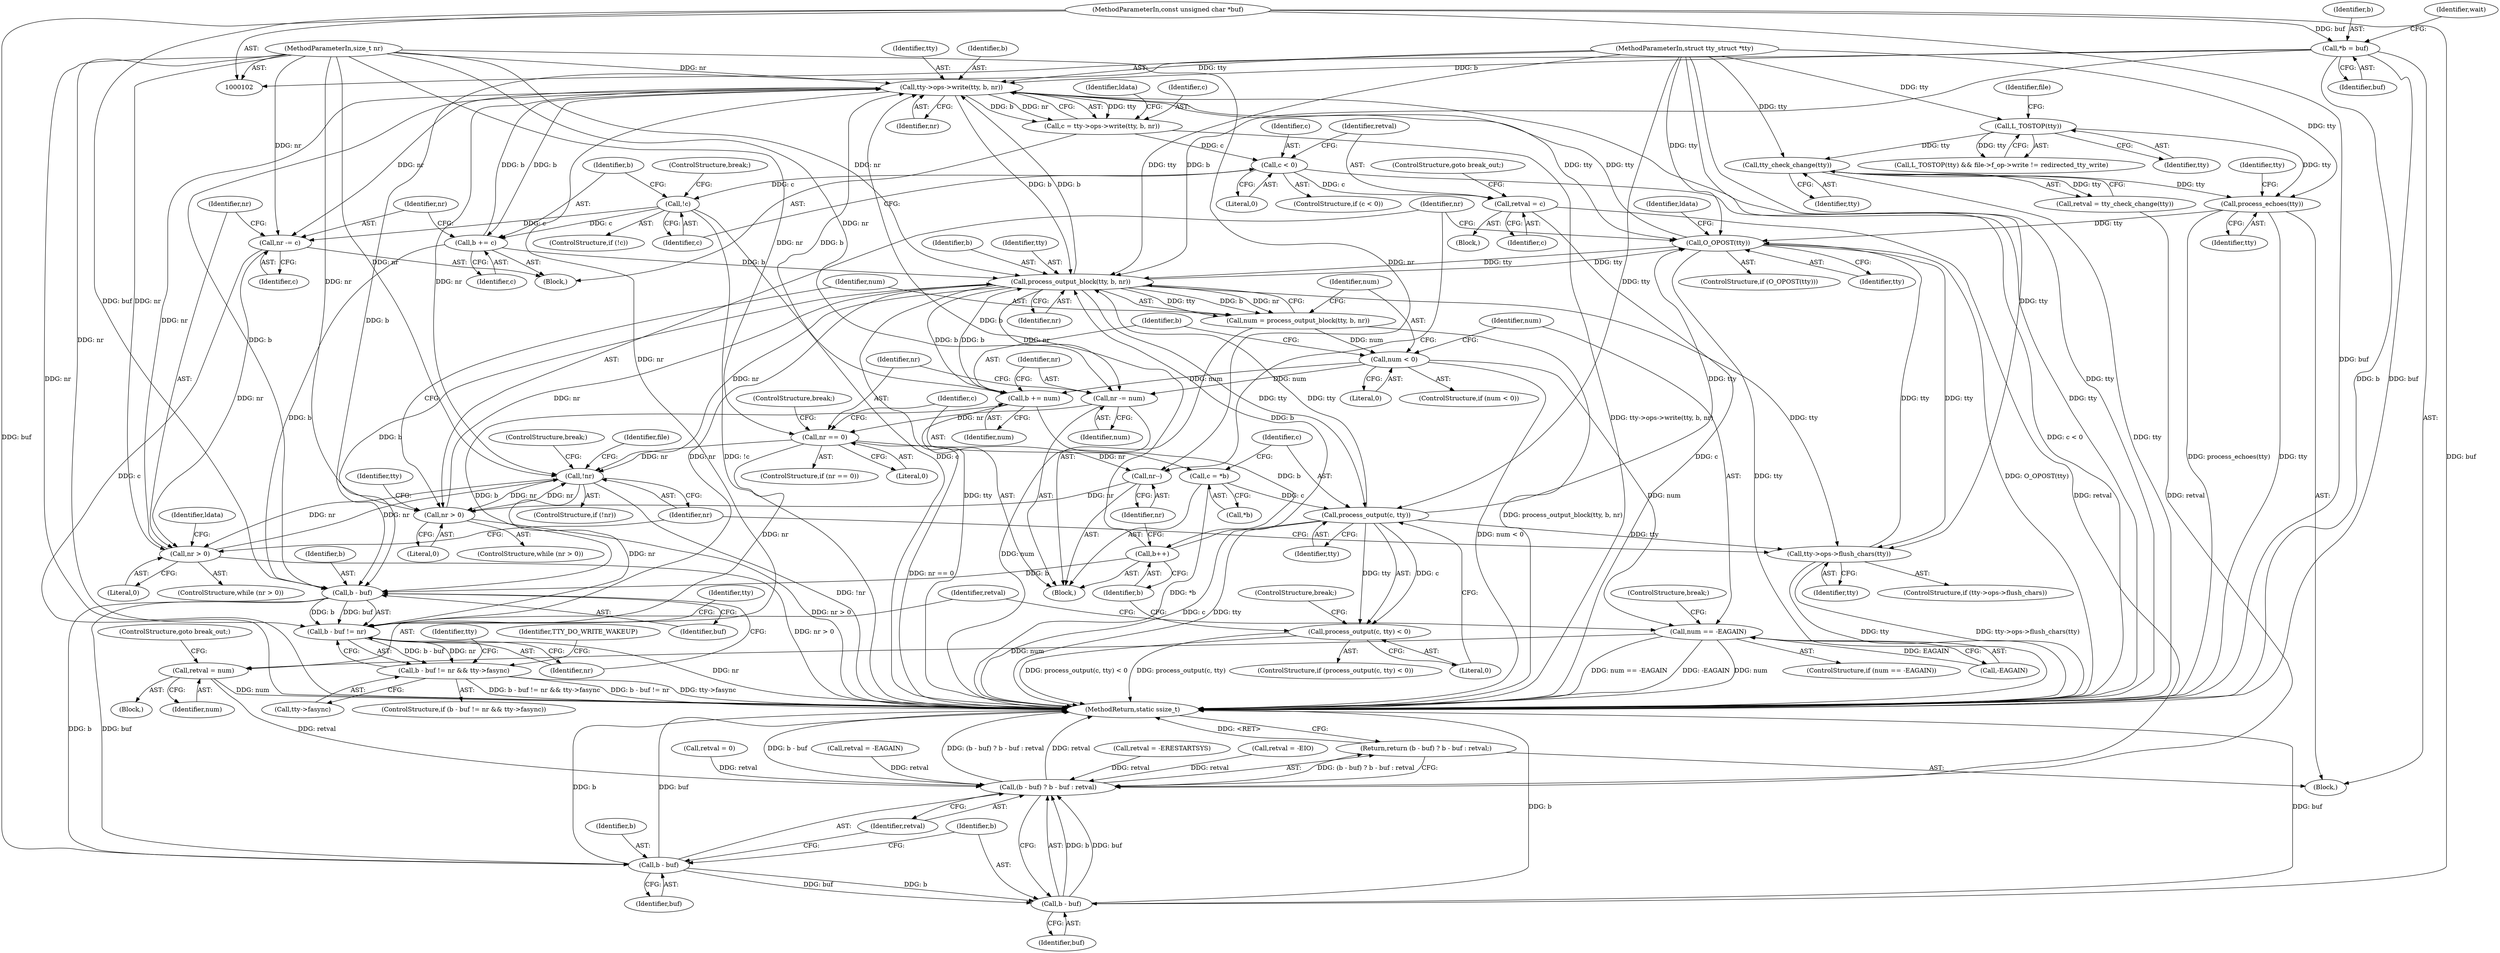 digraph "0_linux_4291086b1f081b869c6d79e5b7441633dc3ace00@API" {
"1000273" [label="(Call,tty->ops->write(tty, b, nr))"];
"1000189" [label="(Call,O_OPOST(tty))"];
"1000200" [label="(Call,process_output_block(tty, b, nr))"];
"1000236" [label="(Call,process_output(c, tty))"];
"1000230" [label="(Call,c = *b)"];
"1000103" [label="(MethodParameterIn,struct tty_struct *tty)"];
"1000273" [label="(Call,tty->ops->write(tty, b, nr))"];
"1000295" [label="(Call,b += c)"];
"1000292" [label="(Call,!c)"];
"1000283" [label="(Call,c < 0)"];
"1000271" [label="(Call,c = tty->ops->write(tty, b, nr))"];
"1000109" [label="(Call,*b = buf)"];
"1000105" [label="(MethodParameterIn,const unsigned char *buf)"];
"1000241" [label="(Call,b++)"];
"1000219" [label="(Call,b += num)"];
"1000205" [label="(Call,num < 0)"];
"1000198" [label="(Call,num = process_output_block(tty, b, nr))"];
"1000262" [label="(Call,nr > 0)"];
"1000302" [label="(Call,!nr)"];
"1000193" [label="(Call,nr > 0)"];
"1000243" [label="(Call,nr--)"];
"1000226" [label="(Call,nr == 0)"];
"1000222" [label="(Call,nr -= num)"];
"1000106" [label="(MethodParameterIn,size_t nr)"];
"1000298" [label="(Call,nr -= c)"];
"1000145" [label="(Call,process_echoes(tty))"];
"1000122" [label="(Call,L_TOSTOP(tty))"];
"1000134" [label="(Call,tty_check_change(tty))"];
"1000251" [label="(Call,tty->ops->flush_chars(tty))"];
"1000210" [label="(Call,num == -EAGAIN)"];
"1000215" [label="(Call,retval = num)"];
"1000360" [label="(Call,(b - buf) ? b - buf : retval)"];
"1000359" [label="(Return,return (b - buf) ? b - buf : retval;)"];
"1000287" [label="(Call,retval = c)"];
"1000341" [label="(Call,b - buf)"];
"1000340" [label="(Call,b - buf != nr)"];
"1000339" [label="(Call,b - buf != nr && tty->fasync)"];
"1000361" [label="(Call,b - buf)"];
"1000364" [label="(Call,b - buf)"];
"1000235" [label="(Call,process_output(c, tty) < 0)"];
"1000227" [label="(Identifier,nr)"];
"1000365" [label="(Identifier,b)"];
"1000193" [label="(Call,nr > 0)"];
"1000202" [label="(Identifier,b)"];
"1000295" [label="(Call,b += c)"];
"1000287" [label="(Call,retval = c)"];
"1000302" [label="(Call,!nr)"];
"1000269" [label="(Identifier,ldata)"];
"1000243" [label="(Call,nr--)"];
"1000300" [label="(Identifier,c)"];
"1000194" [label="(Identifier,nr)"];
"1000210" [label="(Call,num == -EAGAIN)"];
"1000296" [label="(Identifier,b)"];
"1000223" [label="(Identifier,nr)"];
"1000212" [label="(Call,-EAGAIN)"];
"1000218" [label="(ControlStructure,goto break_out;)"];
"1000242" [label="(Identifier,b)"];
"1000272" [label="(Identifier,c)"];
"1000262" [label="(Call,nr > 0)"];
"1000297" [label="(Identifier,c)"];
"1000188" [label="(ControlStructure,if (O_OPOST(tty)))"];
"1000221" [label="(Identifier,num)"];
"1000200" [label="(Call,process_output_block(tty, b, nr))"];
"1000341" [label="(Call,b - buf)"];
"1000106" [label="(MethodParameterIn,size_t nr)"];
"1000338" [label="(ControlStructure,if (b - buf != nr && tty->fasync))"];
"1000301" [label="(ControlStructure,if (!nr))"];
"1000183" [label="(Call,retval = -EIO)"];
"1000225" [label="(ControlStructure,if (nr == 0))"];
"1000346" [label="(Identifier,tty)"];
"1000215" [label="(Call,retval = num)"];
"1000103" [label="(MethodParameterIn,struct tty_struct *tty)"];
"1000244" [label="(Identifier,nr)"];
"1000203" [label="(Identifier,nr)"];
"1000251" [label="(Call,tty->ops->flush_chars(tty))"];
"1000117" [label="(Call,retval = 0)"];
"1000274" [label="(Identifier,tty)"];
"1000217" [label="(Identifier,num)"];
"1000248" [label="(Identifier,tty)"];
"1000361" [label="(Call,b - buf)"];
"1000204" [label="(ControlStructure,if (num < 0))"];
"1000234" [label="(ControlStructure,if (process_output(c, tty) < 0))"];
"1000288" [label="(Identifier,retval)"];
"1000261" [label="(ControlStructure,while (nr > 0))"];
"1000214" [label="(ControlStructure,break;)"];
"1000362" [label="(Identifier,b)"];
"1000146" [label="(Identifier,tty)"];
"1000273" [label="(Call,tty->ops->write(tty, b, nr))"];
"1000198" [label="(Call,num = process_output_block(tty, b, nr))"];
"1000349" [label="(Identifier,TTY_DO_WRITE_WAKEUP)"];
"1000122" [label="(Call,L_TOSTOP(tty))"];
"1000224" [label="(Identifier,num)"];
"1000127" [label="(Identifier,file)"];
"1000241" [label="(Call,b++)"];
"1000342" [label="(Identifier,b)"];
"1000304" [label="(ControlStructure,break;)"];
"1000292" [label="(Call,!c)"];
"1000275" [label="(Identifier,b)"];
"1000228" [label="(Literal,0)"];
"1000284" [label="(Identifier,c)"];
"1000367" [label="(Identifier,retval)"];
"1000360" [label="(Call,(b - buf) ? b - buf : retval)"];
"1000286" [label="(Block,)"];
"1000359" [label="(Return,return (b - buf) ? b - buf : retval;)"];
"1000222" [label="(Call,nr -= num)"];
"1000299" [label="(Identifier,nr)"];
"1000113" [label="(Identifier,wait)"];
"1000134" [label="(Call,tty_check_change(tty))"];
"1000357" [label="(Identifier,tty)"];
"1000240" [label="(ControlStructure,break;)"];
"1000236" [label="(Call,process_output(c, tty))"];
"1000280" [label="(Identifier,ldata)"];
"1000235" [label="(Call,process_output(c, tty) < 0)"];
"1000196" [label="(Block,)"];
"1000290" [label="(ControlStructure,goto break_out;)"];
"1000150" [label="(Identifier,tty)"];
"1000109" [label="(Call,*b = buf)"];
"1000265" [label="(Block,)"];
"1000283" [label="(Call,c < 0)"];
"1000252" [label="(Identifier,tty)"];
"1000289" [label="(Identifier,c)"];
"1000339" [label="(Call,b - buf != nr && tty->fasync)"];
"1000303" [label="(Identifier,nr)"];
"1000219" [label="(Call,b += num)"];
"1000294" [label="(ControlStructure,break;)"];
"1000364" [label="(Call,b - buf)"];
"1000340" [label="(Call,b - buf != nr)"];
"1000229" [label="(ControlStructure,break;)"];
"1000192" [label="(ControlStructure,while (nr > 0))"];
"1000195" [label="(Literal,0)"];
"1000231" [label="(Identifier,c)"];
"1000105" [label="(MethodParameterIn,const unsigned char *buf)"];
"1000257" [label="(Identifier,ldata)"];
"1000343" [label="(Identifier,buf)"];
"1000245" [label="(ControlStructure,if (tty->ops->flush_chars))"];
"1000132" [label="(Call,retval = tty_check_change(tty))"];
"1000363" [label="(Identifier,buf)"];
"1000123" [label="(Identifier,tty)"];
"1000298" [label="(Call,nr -= c)"];
"1000271" [label="(Call,c = tty->ops->write(tty, b, nr))"];
"1000368" [label="(MethodReturn,static ssize_t)"];
"1000111" [label="(Identifier,buf)"];
"1000237" [label="(Identifier,c)"];
"1000226" [label="(Call,nr == 0)"];
"1000209" [label="(ControlStructure,if (num == -EAGAIN))"];
"1000145" [label="(Call,process_echoes(tty))"];
"1000206" [label="(Identifier,num)"];
"1000205" [label="(Call,num < 0)"];
"1000135" [label="(Identifier,tty)"];
"1000285" [label="(Literal,0)"];
"1000207" [label="(Literal,0)"];
"1000312" [label="(Call,retval = -EAGAIN)"];
"1000238" [label="(Identifier,tty)"];
"1000308" [label="(Identifier,file)"];
"1000121" [label="(Call,L_TOSTOP(tty) && file->f_op->write != redirected_tty_write)"];
"1000201" [label="(Identifier,tty)"];
"1000211" [label="(Identifier,num)"];
"1000291" [label="(ControlStructure,if (!c))"];
"1000208" [label="(Block,)"];
"1000189" [label="(Call,O_OPOST(tty))"];
"1000276" [label="(Identifier,nr)"];
"1000232" [label="(Call,*b)"];
"1000282" [label="(ControlStructure,if (c < 0))"];
"1000216" [label="(Identifier,retval)"];
"1000107" [label="(Block,)"];
"1000264" [label="(Literal,0)"];
"1000163" [label="(Call,retval = -ERESTARTSYS)"];
"1000190" [label="(Identifier,tty)"];
"1000293" [label="(Identifier,c)"];
"1000345" [label="(Call,tty->fasync)"];
"1000263" [label="(Identifier,nr)"];
"1000220" [label="(Identifier,b)"];
"1000199" [label="(Identifier,num)"];
"1000230" [label="(Call,c = *b)"];
"1000344" [label="(Identifier,nr)"];
"1000366" [label="(Identifier,buf)"];
"1000239" [label="(Literal,0)"];
"1000110" [label="(Identifier,b)"];
"1000273" -> "1000271"  [label="AST: "];
"1000273" -> "1000276"  [label="CFG: "];
"1000274" -> "1000273"  [label="AST: "];
"1000275" -> "1000273"  [label="AST: "];
"1000276" -> "1000273"  [label="AST: "];
"1000271" -> "1000273"  [label="CFG: "];
"1000273" -> "1000368"  [label="DDG: tty"];
"1000273" -> "1000189"  [label="DDG: tty"];
"1000273" -> "1000200"  [label="DDG: b"];
"1000273" -> "1000271"  [label="DDG: tty"];
"1000273" -> "1000271"  [label="DDG: b"];
"1000273" -> "1000271"  [label="DDG: nr"];
"1000189" -> "1000273"  [label="DDG: tty"];
"1000103" -> "1000273"  [label="DDG: tty"];
"1000295" -> "1000273"  [label="DDG: b"];
"1000109" -> "1000273"  [label="DDG: b"];
"1000200" -> "1000273"  [label="DDG: b"];
"1000241" -> "1000273"  [label="DDG: b"];
"1000219" -> "1000273"  [label="DDG: b"];
"1000262" -> "1000273"  [label="DDG: nr"];
"1000106" -> "1000273"  [label="DDG: nr"];
"1000273" -> "1000295"  [label="DDG: b"];
"1000273" -> "1000298"  [label="DDG: nr"];
"1000273" -> "1000302"  [label="DDG: nr"];
"1000273" -> "1000341"  [label="DDG: b"];
"1000273" -> "1000340"  [label="DDG: nr"];
"1000189" -> "1000188"  [label="AST: "];
"1000189" -> "1000190"  [label="CFG: "];
"1000190" -> "1000189"  [label="AST: "];
"1000194" -> "1000189"  [label="CFG: "];
"1000257" -> "1000189"  [label="CFG: "];
"1000189" -> "1000368"  [label="DDG: tty"];
"1000189" -> "1000368"  [label="DDG: O_OPOST(tty)"];
"1000200" -> "1000189"  [label="DDG: tty"];
"1000236" -> "1000189"  [label="DDG: tty"];
"1000145" -> "1000189"  [label="DDG: tty"];
"1000251" -> "1000189"  [label="DDG: tty"];
"1000103" -> "1000189"  [label="DDG: tty"];
"1000189" -> "1000200"  [label="DDG: tty"];
"1000189" -> "1000251"  [label="DDG: tty"];
"1000200" -> "1000198"  [label="AST: "];
"1000200" -> "1000203"  [label="CFG: "];
"1000201" -> "1000200"  [label="AST: "];
"1000202" -> "1000200"  [label="AST: "];
"1000203" -> "1000200"  [label="AST: "];
"1000198" -> "1000200"  [label="CFG: "];
"1000200" -> "1000368"  [label="DDG: tty"];
"1000200" -> "1000198"  [label="DDG: tty"];
"1000200" -> "1000198"  [label="DDG: b"];
"1000200" -> "1000198"  [label="DDG: nr"];
"1000236" -> "1000200"  [label="DDG: tty"];
"1000103" -> "1000200"  [label="DDG: tty"];
"1000295" -> "1000200"  [label="DDG: b"];
"1000109" -> "1000200"  [label="DDG: b"];
"1000241" -> "1000200"  [label="DDG: b"];
"1000219" -> "1000200"  [label="DDG: b"];
"1000193" -> "1000200"  [label="DDG: nr"];
"1000106" -> "1000200"  [label="DDG: nr"];
"1000200" -> "1000219"  [label="DDG: b"];
"1000200" -> "1000222"  [label="DDG: nr"];
"1000200" -> "1000236"  [label="DDG: tty"];
"1000200" -> "1000251"  [label="DDG: tty"];
"1000200" -> "1000302"  [label="DDG: nr"];
"1000200" -> "1000341"  [label="DDG: b"];
"1000200" -> "1000340"  [label="DDG: nr"];
"1000236" -> "1000235"  [label="AST: "];
"1000236" -> "1000238"  [label="CFG: "];
"1000237" -> "1000236"  [label="AST: "];
"1000238" -> "1000236"  [label="AST: "];
"1000239" -> "1000236"  [label="CFG: "];
"1000236" -> "1000368"  [label="DDG: c"];
"1000236" -> "1000368"  [label="DDG: tty"];
"1000236" -> "1000235"  [label="DDG: c"];
"1000236" -> "1000235"  [label="DDG: tty"];
"1000230" -> "1000236"  [label="DDG: c"];
"1000103" -> "1000236"  [label="DDG: tty"];
"1000236" -> "1000251"  [label="DDG: tty"];
"1000230" -> "1000196"  [label="AST: "];
"1000230" -> "1000232"  [label="CFG: "];
"1000231" -> "1000230"  [label="AST: "];
"1000232" -> "1000230"  [label="AST: "];
"1000237" -> "1000230"  [label="CFG: "];
"1000230" -> "1000368"  [label="DDG: *b"];
"1000103" -> "1000102"  [label="AST: "];
"1000103" -> "1000368"  [label="DDG: tty"];
"1000103" -> "1000122"  [label="DDG: tty"];
"1000103" -> "1000134"  [label="DDG: tty"];
"1000103" -> "1000145"  [label="DDG: tty"];
"1000103" -> "1000251"  [label="DDG: tty"];
"1000295" -> "1000265"  [label="AST: "];
"1000295" -> "1000297"  [label="CFG: "];
"1000296" -> "1000295"  [label="AST: "];
"1000297" -> "1000295"  [label="AST: "];
"1000299" -> "1000295"  [label="CFG: "];
"1000292" -> "1000295"  [label="DDG: c"];
"1000295" -> "1000341"  [label="DDG: b"];
"1000292" -> "1000291"  [label="AST: "];
"1000292" -> "1000293"  [label="CFG: "];
"1000293" -> "1000292"  [label="AST: "];
"1000294" -> "1000292"  [label="CFG: "];
"1000296" -> "1000292"  [label="CFG: "];
"1000292" -> "1000368"  [label="DDG: !c"];
"1000292" -> "1000368"  [label="DDG: c"];
"1000283" -> "1000292"  [label="DDG: c"];
"1000292" -> "1000298"  [label="DDG: c"];
"1000283" -> "1000282"  [label="AST: "];
"1000283" -> "1000285"  [label="CFG: "];
"1000284" -> "1000283"  [label="AST: "];
"1000285" -> "1000283"  [label="AST: "];
"1000288" -> "1000283"  [label="CFG: "];
"1000293" -> "1000283"  [label="CFG: "];
"1000283" -> "1000368"  [label="DDG: c < 0"];
"1000271" -> "1000283"  [label="DDG: c"];
"1000283" -> "1000287"  [label="DDG: c"];
"1000271" -> "1000265"  [label="AST: "];
"1000272" -> "1000271"  [label="AST: "];
"1000280" -> "1000271"  [label="CFG: "];
"1000271" -> "1000368"  [label="DDG: tty->ops->write(tty, b, nr)"];
"1000109" -> "1000107"  [label="AST: "];
"1000109" -> "1000111"  [label="CFG: "];
"1000110" -> "1000109"  [label="AST: "];
"1000111" -> "1000109"  [label="AST: "];
"1000113" -> "1000109"  [label="CFG: "];
"1000109" -> "1000368"  [label="DDG: b"];
"1000109" -> "1000368"  [label="DDG: buf"];
"1000105" -> "1000109"  [label="DDG: buf"];
"1000109" -> "1000341"  [label="DDG: b"];
"1000105" -> "1000102"  [label="AST: "];
"1000105" -> "1000368"  [label="DDG: buf"];
"1000105" -> "1000341"  [label="DDG: buf"];
"1000105" -> "1000361"  [label="DDG: buf"];
"1000105" -> "1000364"  [label="DDG: buf"];
"1000241" -> "1000196"  [label="AST: "];
"1000241" -> "1000242"  [label="CFG: "];
"1000242" -> "1000241"  [label="AST: "];
"1000244" -> "1000241"  [label="CFG: "];
"1000219" -> "1000241"  [label="DDG: b"];
"1000241" -> "1000341"  [label="DDG: b"];
"1000219" -> "1000196"  [label="AST: "];
"1000219" -> "1000221"  [label="CFG: "];
"1000220" -> "1000219"  [label="AST: "];
"1000221" -> "1000219"  [label="AST: "];
"1000223" -> "1000219"  [label="CFG: "];
"1000205" -> "1000219"  [label="DDG: num"];
"1000219" -> "1000341"  [label="DDG: b"];
"1000205" -> "1000204"  [label="AST: "];
"1000205" -> "1000207"  [label="CFG: "];
"1000206" -> "1000205"  [label="AST: "];
"1000207" -> "1000205"  [label="AST: "];
"1000211" -> "1000205"  [label="CFG: "];
"1000220" -> "1000205"  [label="CFG: "];
"1000205" -> "1000368"  [label="DDG: num < 0"];
"1000198" -> "1000205"  [label="DDG: num"];
"1000205" -> "1000210"  [label="DDG: num"];
"1000205" -> "1000222"  [label="DDG: num"];
"1000198" -> "1000196"  [label="AST: "];
"1000199" -> "1000198"  [label="AST: "];
"1000206" -> "1000198"  [label="CFG: "];
"1000198" -> "1000368"  [label="DDG: process_output_block(tty, b, nr)"];
"1000262" -> "1000261"  [label="AST: "];
"1000262" -> "1000264"  [label="CFG: "];
"1000263" -> "1000262"  [label="AST: "];
"1000264" -> "1000262"  [label="AST: "];
"1000269" -> "1000262"  [label="CFG: "];
"1000303" -> "1000262"  [label="CFG: "];
"1000262" -> "1000368"  [label="DDG: nr > 0"];
"1000302" -> "1000262"  [label="DDG: nr"];
"1000298" -> "1000262"  [label="DDG: nr"];
"1000106" -> "1000262"  [label="DDG: nr"];
"1000262" -> "1000302"  [label="DDG: nr"];
"1000302" -> "1000301"  [label="AST: "];
"1000302" -> "1000303"  [label="CFG: "];
"1000303" -> "1000302"  [label="AST: "];
"1000304" -> "1000302"  [label="CFG: "];
"1000308" -> "1000302"  [label="CFG: "];
"1000302" -> "1000368"  [label="DDG: !nr"];
"1000302" -> "1000193"  [label="DDG: nr"];
"1000193" -> "1000302"  [label="DDG: nr"];
"1000226" -> "1000302"  [label="DDG: nr"];
"1000106" -> "1000302"  [label="DDG: nr"];
"1000302" -> "1000340"  [label="DDG: nr"];
"1000193" -> "1000192"  [label="AST: "];
"1000193" -> "1000195"  [label="CFG: "];
"1000194" -> "1000193"  [label="AST: "];
"1000195" -> "1000193"  [label="AST: "];
"1000199" -> "1000193"  [label="CFG: "];
"1000248" -> "1000193"  [label="CFG: "];
"1000193" -> "1000368"  [label="DDG: nr > 0"];
"1000243" -> "1000193"  [label="DDG: nr"];
"1000106" -> "1000193"  [label="DDG: nr"];
"1000243" -> "1000196"  [label="AST: "];
"1000243" -> "1000244"  [label="CFG: "];
"1000244" -> "1000243"  [label="AST: "];
"1000194" -> "1000243"  [label="CFG: "];
"1000226" -> "1000243"  [label="DDG: nr"];
"1000106" -> "1000243"  [label="DDG: nr"];
"1000226" -> "1000225"  [label="AST: "];
"1000226" -> "1000228"  [label="CFG: "];
"1000227" -> "1000226"  [label="AST: "];
"1000228" -> "1000226"  [label="AST: "];
"1000229" -> "1000226"  [label="CFG: "];
"1000231" -> "1000226"  [label="CFG: "];
"1000226" -> "1000368"  [label="DDG: nr == 0"];
"1000222" -> "1000226"  [label="DDG: nr"];
"1000106" -> "1000226"  [label="DDG: nr"];
"1000226" -> "1000340"  [label="DDG: nr"];
"1000222" -> "1000196"  [label="AST: "];
"1000222" -> "1000224"  [label="CFG: "];
"1000223" -> "1000222"  [label="AST: "];
"1000224" -> "1000222"  [label="AST: "];
"1000227" -> "1000222"  [label="CFG: "];
"1000222" -> "1000368"  [label="DDG: num"];
"1000106" -> "1000222"  [label="DDG: nr"];
"1000106" -> "1000102"  [label="AST: "];
"1000106" -> "1000368"  [label="DDG: nr"];
"1000106" -> "1000298"  [label="DDG: nr"];
"1000106" -> "1000340"  [label="DDG: nr"];
"1000298" -> "1000265"  [label="AST: "];
"1000298" -> "1000300"  [label="CFG: "];
"1000299" -> "1000298"  [label="AST: "];
"1000300" -> "1000298"  [label="AST: "];
"1000263" -> "1000298"  [label="CFG: "];
"1000298" -> "1000368"  [label="DDG: c"];
"1000145" -> "1000107"  [label="AST: "];
"1000145" -> "1000146"  [label="CFG: "];
"1000146" -> "1000145"  [label="AST: "];
"1000150" -> "1000145"  [label="CFG: "];
"1000145" -> "1000368"  [label="DDG: process_echoes(tty)"];
"1000145" -> "1000368"  [label="DDG: tty"];
"1000122" -> "1000145"  [label="DDG: tty"];
"1000134" -> "1000145"  [label="DDG: tty"];
"1000122" -> "1000121"  [label="AST: "];
"1000122" -> "1000123"  [label="CFG: "];
"1000123" -> "1000122"  [label="AST: "];
"1000127" -> "1000122"  [label="CFG: "];
"1000121" -> "1000122"  [label="CFG: "];
"1000122" -> "1000121"  [label="DDG: tty"];
"1000122" -> "1000134"  [label="DDG: tty"];
"1000134" -> "1000132"  [label="AST: "];
"1000134" -> "1000135"  [label="CFG: "];
"1000135" -> "1000134"  [label="AST: "];
"1000132" -> "1000134"  [label="CFG: "];
"1000134" -> "1000368"  [label="DDG: tty"];
"1000134" -> "1000132"  [label="DDG: tty"];
"1000251" -> "1000245"  [label="AST: "];
"1000251" -> "1000252"  [label="CFG: "];
"1000252" -> "1000251"  [label="AST: "];
"1000303" -> "1000251"  [label="CFG: "];
"1000251" -> "1000368"  [label="DDG: tty->ops->flush_chars(tty)"];
"1000251" -> "1000368"  [label="DDG: tty"];
"1000210" -> "1000209"  [label="AST: "];
"1000210" -> "1000212"  [label="CFG: "];
"1000211" -> "1000210"  [label="AST: "];
"1000212" -> "1000210"  [label="AST: "];
"1000214" -> "1000210"  [label="CFG: "];
"1000216" -> "1000210"  [label="CFG: "];
"1000210" -> "1000368"  [label="DDG: num == -EAGAIN"];
"1000210" -> "1000368"  [label="DDG: -EAGAIN"];
"1000210" -> "1000368"  [label="DDG: num"];
"1000212" -> "1000210"  [label="DDG: EAGAIN"];
"1000210" -> "1000215"  [label="DDG: num"];
"1000215" -> "1000208"  [label="AST: "];
"1000215" -> "1000217"  [label="CFG: "];
"1000216" -> "1000215"  [label="AST: "];
"1000217" -> "1000215"  [label="AST: "];
"1000218" -> "1000215"  [label="CFG: "];
"1000215" -> "1000368"  [label="DDG: num"];
"1000215" -> "1000360"  [label="DDG: retval"];
"1000360" -> "1000359"  [label="AST: "];
"1000360" -> "1000364"  [label="CFG: "];
"1000360" -> "1000367"  [label="CFG: "];
"1000361" -> "1000360"  [label="AST: "];
"1000364" -> "1000360"  [label="AST: "];
"1000367" -> "1000360"  [label="AST: "];
"1000359" -> "1000360"  [label="CFG: "];
"1000360" -> "1000368"  [label="DDG: b - buf"];
"1000360" -> "1000368"  [label="DDG: retval"];
"1000360" -> "1000368"  [label="DDG: (b - buf) ? b - buf : retval"];
"1000360" -> "1000359"  [label="DDG: (b - buf) ? b - buf : retval"];
"1000364" -> "1000360"  [label="DDG: b"];
"1000364" -> "1000360"  [label="DDG: buf"];
"1000163" -> "1000360"  [label="DDG: retval"];
"1000312" -> "1000360"  [label="DDG: retval"];
"1000183" -> "1000360"  [label="DDG: retval"];
"1000117" -> "1000360"  [label="DDG: retval"];
"1000132" -> "1000360"  [label="DDG: retval"];
"1000287" -> "1000360"  [label="DDG: retval"];
"1000359" -> "1000107"  [label="AST: "];
"1000368" -> "1000359"  [label="CFG: "];
"1000359" -> "1000368"  [label="DDG: <RET>"];
"1000287" -> "1000286"  [label="AST: "];
"1000287" -> "1000289"  [label="CFG: "];
"1000288" -> "1000287"  [label="AST: "];
"1000289" -> "1000287"  [label="AST: "];
"1000290" -> "1000287"  [label="CFG: "];
"1000287" -> "1000368"  [label="DDG: c"];
"1000341" -> "1000340"  [label="AST: "];
"1000341" -> "1000343"  [label="CFG: "];
"1000342" -> "1000341"  [label="AST: "];
"1000343" -> "1000341"  [label="AST: "];
"1000344" -> "1000341"  [label="CFG: "];
"1000341" -> "1000340"  [label="DDG: b"];
"1000341" -> "1000340"  [label="DDG: buf"];
"1000341" -> "1000361"  [label="DDG: b"];
"1000341" -> "1000361"  [label="DDG: buf"];
"1000340" -> "1000339"  [label="AST: "];
"1000340" -> "1000344"  [label="CFG: "];
"1000344" -> "1000340"  [label="AST: "];
"1000346" -> "1000340"  [label="CFG: "];
"1000339" -> "1000340"  [label="CFG: "];
"1000340" -> "1000368"  [label="DDG: nr"];
"1000340" -> "1000339"  [label="DDG: b - buf"];
"1000340" -> "1000339"  [label="DDG: nr"];
"1000339" -> "1000338"  [label="AST: "];
"1000339" -> "1000345"  [label="CFG: "];
"1000345" -> "1000339"  [label="AST: "];
"1000349" -> "1000339"  [label="CFG: "];
"1000357" -> "1000339"  [label="CFG: "];
"1000339" -> "1000368"  [label="DDG: b - buf != nr && tty->fasync"];
"1000339" -> "1000368"  [label="DDG: b - buf != nr"];
"1000339" -> "1000368"  [label="DDG: tty->fasync"];
"1000361" -> "1000363"  [label="CFG: "];
"1000362" -> "1000361"  [label="AST: "];
"1000363" -> "1000361"  [label="AST: "];
"1000365" -> "1000361"  [label="CFG: "];
"1000367" -> "1000361"  [label="CFG: "];
"1000361" -> "1000368"  [label="DDG: b"];
"1000361" -> "1000368"  [label="DDG: buf"];
"1000361" -> "1000364"  [label="DDG: b"];
"1000361" -> "1000364"  [label="DDG: buf"];
"1000364" -> "1000366"  [label="CFG: "];
"1000365" -> "1000364"  [label="AST: "];
"1000366" -> "1000364"  [label="AST: "];
"1000364" -> "1000368"  [label="DDG: b"];
"1000364" -> "1000368"  [label="DDG: buf"];
"1000235" -> "1000234"  [label="AST: "];
"1000235" -> "1000239"  [label="CFG: "];
"1000239" -> "1000235"  [label="AST: "];
"1000240" -> "1000235"  [label="CFG: "];
"1000242" -> "1000235"  [label="CFG: "];
"1000235" -> "1000368"  [label="DDG: process_output(c, tty)"];
"1000235" -> "1000368"  [label="DDG: process_output(c, tty) < 0"];
}
